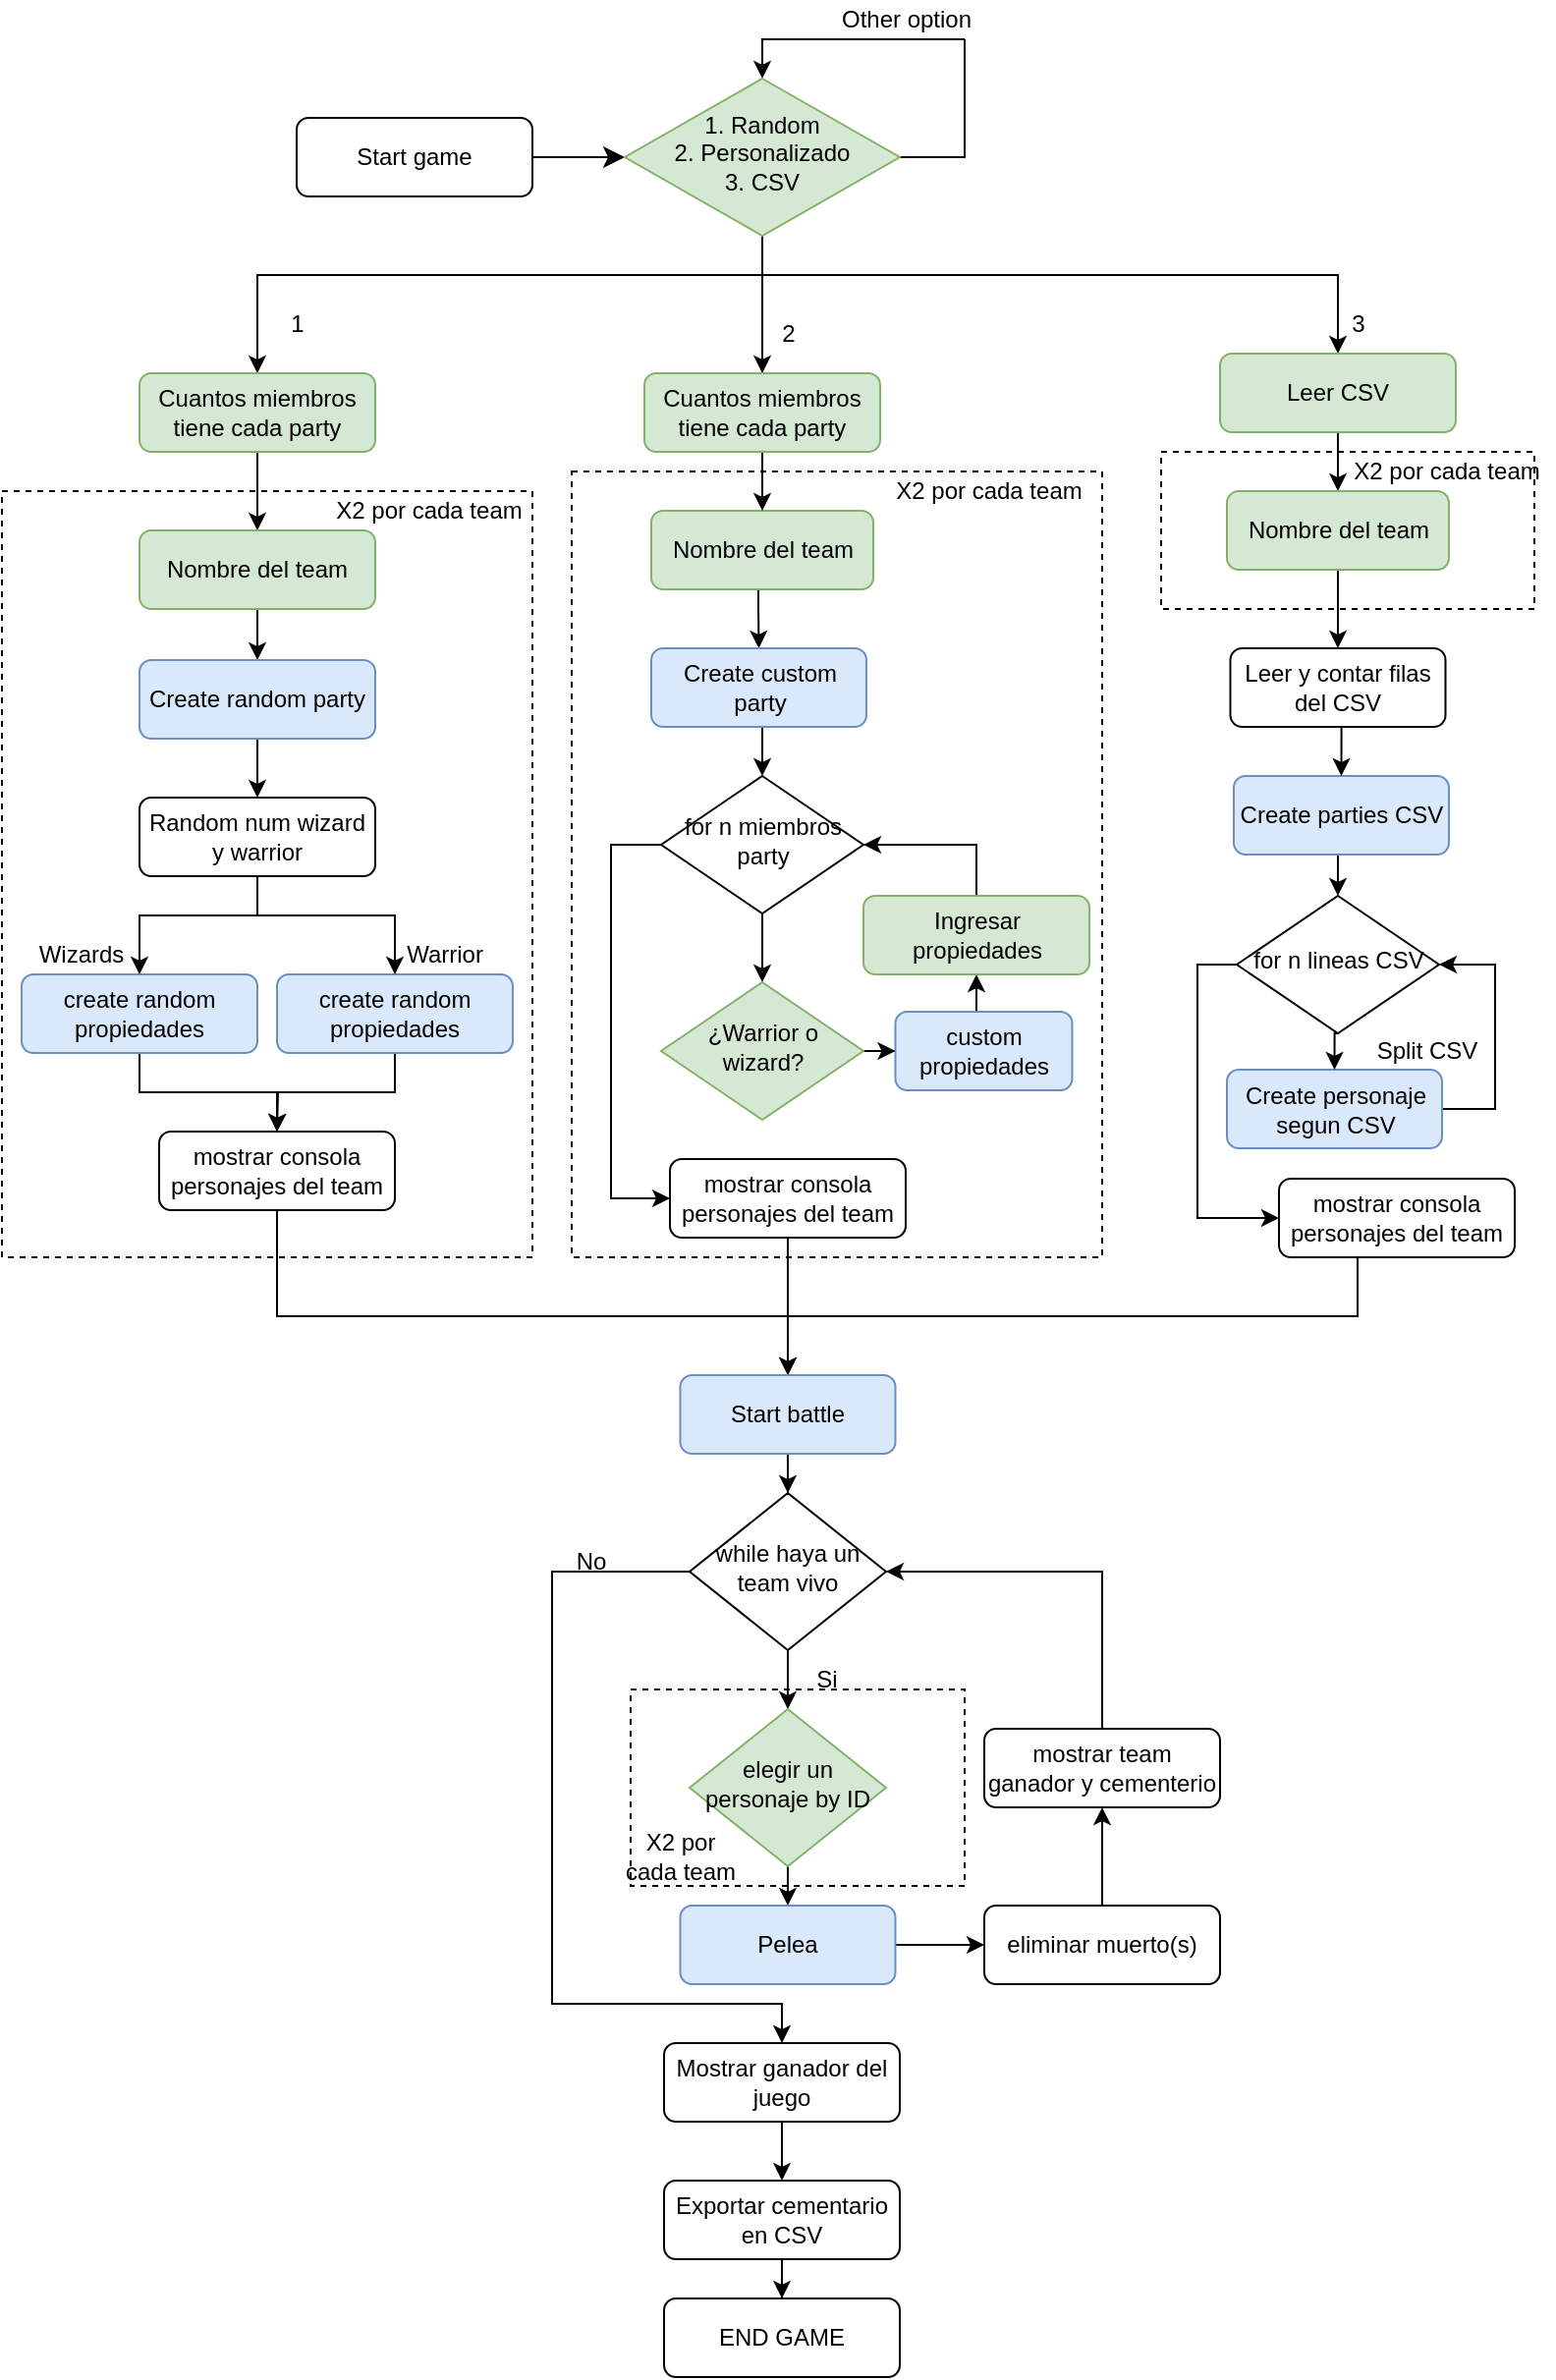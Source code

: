<mxfile version="19.0.3" type="github">
  <diagram id="C5RBs43oDa-KdzZeNtuy" name="Page-1">
    <mxGraphModel dx="2249" dy="786" grid="1" gridSize="10" guides="1" tooltips="1" connect="1" arrows="1" fold="1" page="1" pageScale="1" pageWidth="827" pageHeight="1169" math="0" shadow="0">
      <root>
        <mxCell id="WIyWlLk6GJQsqaUBKTNV-0" />
        <mxCell id="WIyWlLk6GJQsqaUBKTNV-1" parent="WIyWlLk6GJQsqaUBKTNV-0" />
        <mxCell id="nhAGkf4_ega8vYeWedQZ-113" value="" style="rounded=0;whiteSpace=wrap;html=1;dashed=1;" vertex="1" parent="WIyWlLk6GJQsqaUBKTNV-1">
          <mxGeometry x="-490" y="880" width="170" height="100" as="geometry" />
        </mxCell>
        <mxCell id="nhAGkf4_ega8vYeWedQZ-70" value="" style="rounded=0;whiteSpace=wrap;html=1;dashed=1;" vertex="1" parent="WIyWlLk6GJQsqaUBKTNV-1">
          <mxGeometry x="-220" y="250" width="190" height="80" as="geometry" />
        </mxCell>
        <mxCell id="nhAGkf4_ega8vYeWedQZ-63" value="" style="rounded=0;whiteSpace=wrap;html=1;dashed=1;" vertex="1" parent="WIyWlLk6GJQsqaUBKTNV-1">
          <mxGeometry x="-520" y="260" width="270" height="400" as="geometry" />
        </mxCell>
        <mxCell id="nhAGkf4_ega8vYeWedQZ-58" value="" style="rounded=0;whiteSpace=wrap;html=1;dashed=1;" vertex="1" parent="WIyWlLk6GJQsqaUBKTNV-1">
          <mxGeometry x="-810" y="270" width="270" height="390" as="geometry" />
        </mxCell>
        <mxCell id="WIyWlLk6GJQsqaUBKTNV-2" value="" style="rounded=0;html=1;jettySize=auto;orthogonalLoop=1;fontSize=11;endArrow=classic;endFill=1;endSize=8;strokeWidth=1;shadow=0;labelBackgroundColor=none;edgeStyle=orthogonalEdgeStyle;" parent="WIyWlLk6GJQsqaUBKTNV-1" source="WIyWlLk6GJQsqaUBKTNV-3" target="WIyWlLk6GJQsqaUBKTNV-6" edge="1">
          <mxGeometry relative="1" as="geometry" />
        </mxCell>
        <mxCell id="WIyWlLk6GJQsqaUBKTNV-3" value="Start game" style="rounded=1;whiteSpace=wrap;html=1;fontSize=12;glass=0;strokeWidth=1;shadow=0;" parent="WIyWlLk6GJQsqaUBKTNV-1" vertex="1">
          <mxGeometry x="-660" y="80" width="120" height="40" as="geometry" />
        </mxCell>
        <mxCell id="nhAGkf4_ega8vYeWedQZ-29" style="edgeStyle=orthogonalEdgeStyle;rounded=0;orthogonalLoop=1;jettySize=auto;html=1;entryX=0.5;entryY=0;entryDx=0;entryDy=0;" edge="1" parent="WIyWlLk6GJQsqaUBKTNV-1" source="WIyWlLk6GJQsqaUBKTNV-6" target="WIyWlLk6GJQsqaUBKTNV-7">
          <mxGeometry relative="1" as="geometry">
            <Array as="points">
              <mxPoint x="-423" y="160" />
              <mxPoint x="-680" y="160" />
            </Array>
          </mxGeometry>
        </mxCell>
        <mxCell id="nhAGkf4_ega8vYeWedQZ-30" style="edgeStyle=orthogonalEdgeStyle;rounded=0;orthogonalLoop=1;jettySize=auto;html=1;exitX=0.5;exitY=1;exitDx=0;exitDy=0;" edge="1" parent="WIyWlLk6GJQsqaUBKTNV-1" source="WIyWlLk6GJQsqaUBKTNV-6" target="nhAGkf4_ega8vYeWedQZ-20">
          <mxGeometry relative="1" as="geometry" />
        </mxCell>
        <mxCell id="nhAGkf4_ega8vYeWedQZ-31" style="edgeStyle=orthogonalEdgeStyle;rounded=0;orthogonalLoop=1;jettySize=auto;html=1;" edge="1" parent="WIyWlLk6GJQsqaUBKTNV-1" source="WIyWlLk6GJQsqaUBKTNV-6" target="nhAGkf4_ega8vYeWedQZ-0">
          <mxGeometry relative="1" as="geometry">
            <Array as="points">
              <mxPoint x="-423" y="160" />
              <mxPoint x="-130" y="160" />
            </Array>
          </mxGeometry>
        </mxCell>
        <mxCell id="nhAGkf4_ega8vYeWedQZ-65" style="edgeStyle=orthogonalEdgeStyle;rounded=0;orthogonalLoop=1;jettySize=auto;html=1;exitX=1;exitY=0.5;exitDx=0;exitDy=0;endArrow=none;endFill=0;" edge="1" parent="WIyWlLk6GJQsqaUBKTNV-1" source="WIyWlLk6GJQsqaUBKTNV-6">
          <mxGeometry relative="1" as="geometry">
            <mxPoint x="-320" y="40" as="targetPoint" />
            <Array as="points">
              <mxPoint x="-320" y="100" />
            </Array>
          </mxGeometry>
        </mxCell>
        <mxCell id="nhAGkf4_ega8vYeWedQZ-66" style="edgeStyle=orthogonalEdgeStyle;rounded=0;orthogonalLoop=1;jettySize=auto;html=1;exitX=0.5;exitY=0;exitDx=0;exitDy=0;endArrow=none;endFill=0;startArrow=classic;startFill=1;" edge="1" parent="WIyWlLk6GJQsqaUBKTNV-1" source="WIyWlLk6GJQsqaUBKTNV-6">
          <mxGeometry relative="1" as="geometry">
            <mxPoint x="-320" y="40" as="targetPoint" />
            <Array as="points">
              <mxPoint x="-423" y="40" />
            </Array>
          </mxGeometry>
        </mxCell>
        <mxCell id="WIyWlLk6GJQsqaUBKTNV-6" value="1. Random&lt;br&gt;2. Personalizado&lt;br&gt;3. CSV" style="rhombus;whiteSpace=wrap;html=1;shadow=0;fontFamily=Helvetica;fontSize=12;align=center;strokeWidth=1;spacing=6;spacingTop=-4;fillColor=#d5e8d4;strokeColor=#82b366;" parent="WIyWlLk6GJQsqaUBKTNV-1" vertex="1">
          <mxGeometry x="-493" y="60" width="140" height="80" as="geometry" />
        </mxCell>
        <mxCell id="nhAGkf4_ega8vYeWedQZ-32" style="edgeStyle=orthogonalEdgeStyle;rounded=0;orthogonalLoop=1;jettySize=auto;html=1;exitX=0.5;exitY=1;exitDx=0;exitDy=0;" edge="1" parent="WIyWlLk6GJQsqaUBKTNV-1" source="WIyWlLk6GJQsqaUBKTNV-7" target="nhAGkf4_ega8vYeWedQZ-9">
          <mxGeometry relative="1" as="geometry" />
        </mxCell>
        <mxCell id="WIyWlLk6GJQsqaUBKTNV-7" value="Cuantos miembros tiene cada party" style="rounded=1;whiteSpace=wrap;html=1;fontSize=12;glass=0;strokeWidth=1;shadow=0;fillColor=#d5e8d4;strokeColor=#82b366;" parent="WIyWlLk6GJQsqaUBKTNV-1" vertex="1">
          <mxGeometry x="-740" y="210" width="120" height="40" as="geometry" />
        </mxCell>
        <mxCell id="Xes6MF6YQogt8XBGIQ9O-4" value="Wizards" style="text;html=1;align=center;verticalAlign=middle;resizable=0;points=[];autosize=1;strokeColor=none;fillColor=none;" parent="WIyWlLk6GJQsqaUBKTNV-1" vertex="1">
          <mxGeometry x="-800" y="496" width="60" height="20" as="geometry" />
        </mxCell>
        <mxCell id="nhAGkf4_ega8vYeWedQZ-37" style="edgeStyle=orthogonalEdgeStyle;rounded=0;orthogonalLoop=1;jettySize=auto;html=1;exitX=0.5;exitY=1;exitDx=0;exitDy=0;" edge="1" parent="WIyWlLk6GJQsqaUBKTNV-1" source="Xes6MF6YQogt8XBGIQ9O-5" target="nhAGkf4_ega8vYeWedQZ-24">
          <mxGeometry relative="1" as="geometry">
            <Array as="points">
              <mxPoint x="-610" y="576" />
              <mxPoint x="-670" y="576" />
            </Array>
          </mxGeometry>
        </mxCell>
        <mxCell id="Xes6MF6YQogt8XBGIQ9O-5" value="create random propiedades" style="rounded=1;whiteSpace=wrap;html=1;fontSize=12;glass=0;strokeWidth=1;shadow=0;fillColor=#dae8fc;strokeColor=#6c8ebf;" parent="WIyWlLk6GJQsqaUBKTNV-1" vertex="1">
          <mxGeometry x="-670" y="516" width="120" height="40" as="geometry" />
        </mxCell>
        <mxCell id="nhAGkf4_ega8vYeWedQZ-44" style="edgeStyle=orthogonalEdgeStyle;rounded=0;orthogonalLoop=1;jettySize=auto;html=1;exitX=0.5;exitY=1;exitDx=0;exitDy=0;" edge="1" parent="WIyWlLk6GJQsqaUBKTNV-1" source="Xes6MF6YQogt8XBGIQ9O-7">
          <mxGeometry relative="1" as="geometry">
            <mxPoint x="-670" y="596" as="targetPoint" />
          </mxGeometry>
        </mxCell>
        <mxCell id="Xes6MF6YQogt8XBGIQ9O-7" value="create random propiedades" style="rounded=1;whiteSpace=wrap;html=1;fontSize=12;glass=0;strokeWidth=1;shadow=0;fillColor=#dae8fc;strokeColor=#6c8ebf;" parent="WIyWlLk6GJQsqaUBKTNV-1" vertex="1">
          <mxGeometry x="-800" y="516" width="120" height="40" as="geometry" />
        </mxCell>
        <mxCell id="nhAGkf4_ega8vYeWedQZ-96" style="edgeStyle=orthogonalEdgeStyle;rounded=0;orthogonalLoop=1;jettySize=auto;html=1;exitX=0.5;exitY=1;exitDx=0;exitDy=0;entryX=0.5;entryY=0;entryDx=0;entryDy=0;startArrow=none;startFill=0;endArrow=classic;endFill=1;" edge="1" parent="WIyWlLk6GJQsqaUBKTNV-1" source="Xes6MF6YQogt8XBGIQ9O-19" target="nhAGkf4_ega8vYeWedQZ-95">
          <mxGeometry relative="1" as="geometry" />
        </mxCell>
        <mxCell id="nhAGkf4_ega8vYeWedQZ-109" style="edgeStyle=orthogonalEdgeStyle;rounded=0;orthogonalLoop=1;jettySize=auto;html=1;exitX=0;exitY=0.5;exitDx=0;exitDy=0;entryX=0.5;entryY=0;entryDx=0;entryDy=0;startArrow=none;startFill=0;endArrow=classic;endFill=1;" edge="1" parent="WIyWlLk6GJQsqaUBKTNV-1" source="Xes6MF6YQogt8XBGIQ9O-19" target="nhAGkf4_ega8vYeWedQZ-107">
          <mxGeometry relative="1" as="geometry">
            <Array as="points">
              <mxPoint x="-530" y="820" />
              <mxPoint x="-530" y="1040" />
              <mxPoint x="-413" y="1040" />
            </Array>
          </mxGeometry>
        </mxCell>
        <mxCell id="Xes6MF6YQogt8XBGIQ9O-19" value="while haya un team vivo" style="rhombus;whiteSpace=wrap;html=1;shadow=0;fontFamily=Helvetica;fontSize=12;align=center;strokeWidth=1;spacing=6;spacingTop=-4;" parent="WIyWlLk6GJQsqaUBKTNV-1" vertex="1">
          <mxGeometry x="-460" y="780" width="100" height="80" as="geometry" />
        </mxCell>
        <mxCell id="nhAGkf4_ega8vYeWedQZ-99" style="edgeStyle=orthogonalEdgeStyle;rounded=0;orthogonalLoop=1;jettySize=auto;html=1;exitX=0.5;exitY=0;exitDx=0;exitDy=0;entryX=0.5;entryY=1;entryDx=0;entryDy=0;startArrow=none;startFill=0;endArrow=classic;endFill=1;" edge="1" parent="WIyWlLk6GJQsqaUBKTNV-1" source="Xes6MF6YQogt8XBGIQ9O-33" target="Xes6MF6YQogt8XBGIQ9O-32">
          <mxGeometry relative="1" as="geometry" />
        </mxCell>
        <mxCell id="Xes6MF6YQogt8XBGIQ9O-33" value="eliminar muerto(s)" style="rounded=1;whiteSpace=wrap;html=1;fontSize=12;glass=0;strokeWidth=1;shadow=0;" parent="WIyWlLk6GJQsqaUBKTNV-1" vertex="1">
          <mxGeometry x="-310" y="990" width="120" height="40" as="geometry" />
        </mxCell>
        <mxCell id="Xes6MF6YQogt8XBGIQ9O-36" style="edgeStyle=orthogonalEdgeStyle;rounded=0;orthogonalLoop=1;jettySize=auto;html=1;exitX=0.5;exitY=0;exitDx=0;exitDy=0;entryX=1;entryY=0.5;entryDx=0;entryDy=0;" parent="WIyWlLk6GJQsqaUBKTNV-1" source="Xes6MF6YQogt8XBGIQ9O-32" target="Xes6MF6YQogt8XBGIQ9O-19" edge="1">
          <mxGeometry relative="1" as="geometry">
            <mxPoint x="-10" y="830" as="targetPoint" />
          </mxGeometry>
        </mxCell>
        <mxCell id="Xes6MF6YQogt8XBGIQ9O-32" value="mostrar team ganador y cementerio" style="rounded=1;whiteSpace=wrap;html=1;fontSize=12;glass=0;strokeWidth=1;shadow=0;" parent="WIyWlLk6GJQsqaUBKTNV-1" vertex="1">
          <mxGeometry x="-310" y="900" width="120" height="40" as="geometry" />
        </mxCell>
        <mxCell id="nhAGkf4_ega8vYeWedQZ-74" style="edgeStyle=orthogonalEdgeStyle;rounded=0;orthogonalLoop=1;jettySize=auto;html=1;entryX=0.5;entryY=0;entryDx=0;entryDy=0;startArrow=none;startFill=0;endArrow=classic;endFill=1;" edge="1" parent="WIyWlLk6GJQsqaUBKTNV-1" source="nhAGkf4_ega8vYeWedQZ-0" target="nhAGkf4_ega8vYeWedQZ-69">
          <mxGeometry relative="1" as="geometry" />
        </mxCell>
        <mxCell id="nhAGkf4_ega8vYeWedQZ-0" value="Leer CSV" style="rounded=1;whiteSpace=wrap;html=1;fontSize=12;glass=0;strokeWidth=1;shadow=0;fillColor=#d5e8d4;strokeColor=#82b366;" vertex="1" parent="WIyWlLk6GJQsqaUBKTNV-1">
          <mxGeometry x="-190" y="200" width="120" height="40" as="geometry" />
        </mxCell>
        <mxCell id="nhAGkf4_ega8vYeWedQZ-2" value="3" style="text;html=1;align=center;verticalAlign=middle;resizable=0;points=[];autosize=1;strokeColor=none;fillColor=none;" vertex="1" parent="WIyWlLk6GJQsqaUBKTNV-1">
          <mxGeometry x="-130" y="175" width="20" height="20" as="geometry" />
        </mxCell>
        <mxCell id="nhAGkf4_ega8vYeWedQZ-4" value="Other option" style="text;html=1;align=center;verticalAlign=middle;resizable=0;points=[];autosize=1;strokeColor=none;fillColor=none;" vertex="1" parent="WIyWlLk6GJQsqaUBKTNV-1">
          <mxGeometry x="-390" y="20" width="80" height="20" as="geometry" />
        </mxCell>
        <mxCell id="nhAGkf4_ega8vYeWedQZ-7" value="1" style="text;html=1;align=center;verticalAlign=middle;resizable=0;points=[];autosize=1;strokeColor=none;fillColor=none;" vertex="1" parent="WIyWlLk6GJQsqaUBKTNV-1">
          <mxGeometry x="-670" y="175" width="20" height="20" as="geometry" />
        </mxCell>
        <mxCell id="nhAGkf4_ega8vYeWedQZ-8" value="2" style="text;html=1;align=center;verticalAlign=middle;resizable=0;points=[];autosize=1;strokeColor=none;fillColor=none;" vertex="1" parent="WIyWlLk6GJQsqaUBKTNV-1">
          <mxGeometry x="-420" y="180" width="20" height="20" as="geometry" />
        </mxCell>
        <mxCell id="nhAGkf4_ega8vYeWedQZ-33" style="edgeStyle=orthogonalEdgeStyle;rounded=0;orthogonalLoop=1;jettySize=auto;html=1;entryX=0.5;entryY=0;entryDx=0;entryDy=0;" edge="1" parent="WIyWlLk6GJQsqaUBKTNV-1" source="nhAGkf4_ega8vYeWedQZ-9" target="nhAGkf4_ega8vYeWedQZ-14">
          <mxGeometry relative="1" as="geometry" />
        </mxCell>
        <mxCell id="nhAGkf4_ega8vYeWedQZ-9" value="Nombre del team" style="rounded=1;whiteSpace=wrap;html=1;fontSize=12;glass=0;strokeWidth=1;shadow=0;fillColor=#d5e8d4;strokeColor=#82b366;" vertex="1" parent="WIyWlLk6GJQsqaUBKTNV-1">
          <mxGeometry x="-740" y="290" width="120" height="40" as="geometry" />
        </mxCell>
        <mxCell id="nhAGkf4_ega8vYeWedQZ-39" style="edgeStyle=orthogonalEdgeStyle;rounded=0;orthogonalLoop=1;jettySize=auto;html=1;entryX=0.5;entryY=0;entryDx=0;entryDy=0;exitX=0.5;exitY=1;exitDx=0;exitDy=0;" edge="1" parent="WIyWlLk6GJQsqaUBKTNV-1" source="nhAGkf4_ega8vYeWedQZ-27" target="Xes6MF6YQogt8XBGIQ9O-5">
          <mxGeometry relative="1" as="geometry">
            <Array as="points">
              <mxPoint x="-680" y="486" />
              <mxPoint x="-610" y="486" />
            </Array>
          </mxGeometry>
        </mxCell>
        <mxCell id="nhAGkf4_ega8vYeWedQZ-41" style="edgeStyle=orthogonalEdgeStyle;rounded=0;orthogonalLoop=1;jettySize=auto;html=1;exitX=0.5;exitY=1;exitDx=0;exitDy=0;" edge="1" parent="WIyWlLk6GJQsqaUBKTNV-1" source="nhAGkf4_ega8vYeWedQZ-27" target="Xes6MF6YQogt8XBGIQ9O-7">
          <mxGeometry relative="1" as="geometry">
            <Array as="points">
              <mxPoint x="-680" y="456" />
              <mxPoint x="-680" y="486" />
              <mxPoint x="-760" y="486" />
            </Array>
          </mxGeometry>
        </mxCell>
        <mxCell id="nhAGkf4_ega8vYeWedQZ-43" style="edgeStyle=orthogonalEdgeStyle;rounded=0;orthogonalLoop=1;jettySize=auto;html=1;entryX=0.5;entryY=0;entryDx=0;entryDy=0;" edge="1" parent="WIyWlLk6GJQsqaUBKTNV-1" source="nhAGkf4_ega8vYeWedQZ-14" target="nhAGkf4_ega8vYeWedQZ-27">
          <mxGeometry relative="1" as="geometry" />
        </mxCell>
        <mxCell id="nhAGkf4_ega8vYeWedQZ-14" value="Create random party" style="rounded=1;whiteSpace=wrap;html=1;fontSize=12;glass=0;strokeWidth=1;shadow=0;fillColor=#dae8fc;strokeColor=#6c8ebf;" vertex="1" parent="WIyWlLk6GJQsqaUBKTNV-1">
          <mxGeometry x="-740" y="356" width="120" height="40" as="geometry" />
        </mxCell>
        <mxCell id="nhAGkf4_ega8vYeWedQZ-19" value="Warrior" style="text;html=1;align=center;verticalAlign=middle;resizable=0;points=[];autosize=1;strokeColor=none;fillColor=none;" vertex="1" parent="WIyWlLk6GJQsqaUBKTNV-1">
          <mxGeometry x="-610" y="496" width="50" height="20" as="geometry" />
        </mxCell>
        <mxCell id="nhAGkf4_ega8vYeWedQZ-62" style="edgeStyle=orthogonalEdgeStyle;rounded=0;orthogonalLoop=1;jettySize=auto;html=1;entryX=0.5;entryY=0;entryDx=0;entryDy=0;" edge="1" parent="WIyWlLk6GJQsqaUBKTNV-1" source="nhAGkf4_ega8vYeWedQZ-21" target="nhAGkf4_ega8vYeWedQZ-59">
          <mxGeometry relative="1" as="geometry">
            <Array as="points">
              <mxPoint x="-425" y="330" />
              <mxPoint x="-425" y="330" />
            </Array>
          </mxGeometry>
        </mxCell>
        <mxCell id="nhAGkf4_ega8vYeWedQZ-21" value="Nombre del team" style="rounded=1;whiteSpace=wrap;html=1;fontSize=12;glass=0;strokeWidth=1;shadow=0;fillColor=#d5e8d4;strokeColor=#82b366;" vertex="1" parent="WIyWlLk6GJQsqaUBKTNV-1">
          <mxGeometry x="-479.5" y="280" width="113" height="40" as="geometry" />
        </mxCell>
        <mxCell id="nhAGkf4_ega8vYeWedQZ-90" style="edgeStyle=orthogonalEdgeStyle;rounded=0;orthogonalLoop=1;jettySize=auto;html=1;entryX=0.5;entryY=0;entryDx=0;entryDy=0;startArrow=none;startFill=0;endArrow=classic;endFill=1;" edge="1" parent="WIyWlLk6GJQsqaUBKTNV-1" source="nhAGkf4_ega8vYeWedQZ-24" target="nhAGkf4_ega8vYeWedQZ-89">
          <mxGeometry relative="1" as="geometry">
            <Array as="points">
              <mxPoint x="-670" y="690" />
              <mxPoint x="-410" y="690" />
            </Array>
          </mxGeometry>
        </mxCell>
        <mxCell id="nhAGkf4_ega8vYeWedQZ-24" value="mostrar consola personajes del team" style="rounded=1;whiteSpace=wrap;html=1;fontSize=12;glass=0;strokeWidth=1;shadow=0;" vertex="1" parent="WIyWlLk6GJQsqaUBKTNV-1">
          <mxGeometry x="-730" y="596" width="120" height="40" as="geometry" />
        </mxCell>
        <mxCell id="nhAGkf4_ega8vYeWedQZ-27" value="Random num wizard y warrior" style="rounded=1;whiteSpace=wrap;html=1;fontSize=12;glass=0;strokeWidth=1;shadow=0;" vertex="1" parent="WIyWlLk6GJQsqaUBKTNV-1">
          <mxGeometry x="-740" y="426" width="120" height="40" as="geometry" />
        </mxCell>
        <mxCell id="nhAGkf4_ega8vYeWedQZ-34" style="edgeStyle=orthogonalEdgeStyle;rounded=0;orthogonalLoop=1;jettySize=auto;html=1;entryX=0.5;entryY=0;entryDx=0;entryDy=0;" edge="1" parent="WIyWlLk6GJQsqaUBKTNV-1" source="nhAGkf4_ega8vYeWedQZ-20" target="nhAGkf4_ega8vYeWedQZ-21">
          <mxGeometry relative="1" as="geometry" />
        </mxCell>
        <mxCell id="nhAGkf4_ega8vYeWedQZ-20" value="Cuantos miembros tiene cada party" style="rounded=1;whiteSpace=wrap;html=1;fontSize=12;glass=0;strokeWidth=1;shadow=0;fillColor=#d5e8d4;strokeColor=#82b366;" vertex="1" parent="WIyWlLk6GJQsqaUBKTNV-1">
          <mxGeometry x="-483" y="210" width="120" height="40" as="geometry" />
        </mxCell>
        <mxCell id="nhAGkf4_ega8vYeWedQZ-49" style="edgeStyle=orthogonalEdgeStyle;rounded=0;orthogonalLoop=1;jettySize=auto;html=1;exitX=0.5;exitY=1;exitDx=0;exitDy=0;" edge="1" parent="WIyWlLk6GJQsqaUBKTNV-1" source="nhAGkf4_ega8vYeWedQZ-46" target="nhAGkf4_ega8vYeWedQZ-48">
          <mxGeometry relative="1" as="geometry" />
        </mxCell>
        <mxCell id="nhAGkf4_ega8vYeWedQZ-57" style="edgeStyle=orthogonalEdgeStyle;rounded=0;orthogonalLoop=1;jettySize=auto;html=1;entryX=0;entryY=0.5;entryDx=0;entryDy=0;" edge="1" parent="WIyWlLk6GJQsqaUBKTNV-1" source="nhAGkf4_ega8vYeWedQZ-46" target="nhAGkf4_ega8vYeWedQZ-56">
          <mxGeometry relative="1" as="geometry">
            <Array as="points">
              <mxPoint x="-500" y="450" />
              <mxPoint x="-500" y="630" />
            </Array>
          </mxGeometry>
        </mxCell>
        <mxCell id="nhAGkf4_ega8vYeWedQZ-46" value="for n miembros party" style="rhombus;whiteSpace=wrap;html=1;shadow=0;fontFamily=Helvetica;fontSize=12;align=center;strokeWidth=1;spacing=6;spacingTop=-4;" vertex="1" parent="WIyWlLk6GJQsqaUBKTNV-1">
          <mxGeometry x="-474.5" y="415" width="103" height="70" as="geometry" />
        </mxCell>
        <mxCell id="nhAGkf4_ega8vYeWedQZ-51" style="edgeStyle=orthogonalEdgeStyle;rounded=0;orthogonalLoop=1;jettySize=auto;html=1;entryX=0;entryY=0.5;entryDx=0;entryDy=0;" edge="1" parent="WIyWlLk6GJQsqaUBKTNV-1" source="nhAGkf4_ega8vYeWedQZ-48" target="nhAGkf4_ega8vYeWedQZ-50">
          <mxGeometry relative="1" as="geometry" />
        </mxCell>
        <mxCell id="nhAGkf4_ega8vYeWedQZ-48" value="¿Warrior o wizard?" style="rhombus;whiteSpace=wrap;html=1;shadow=0;fontFamily=Helvetica;fontSize=12;align=center;strokeWidth=1;spacing=6;spacingTop=-4;fillColor=#d5e8d4;strokeColor=#82b366;" vertex="1" parent="WIyWlLk6GJQsqaUBKTNV-1">
          <mxGeometry x="-474.5" y="520" width="103" height="70" as="geometry" />
        </mxCell>
        <mxCell id="nhAGkf4_ega8vYeWedQZ-110" style="edgeStyle=orthogonalEdgeStyle;rounded=0;orthogonalLoop=1;jettySize=auto;html=1;exitX=0.5;exitY=0;exitDx=0;exitDy=0;startArrow=none;startFill=0;endArrow=classic;endFill=1;entryX=0.5;entryY=1;entryDx=0;entryDy=0;" edge="1" parent="WIyWlLk6GJQsqaUBKTNV-1" source="nhAGkf4_ega8vYeWedQZ-50" target="nhAGkf4_ega8vYeWedQZ-53">
          <mxGeometry relative="1" as="geometry" />
        </mxCell>
        <mxCell id="nhAGkf4_ega8vYeWedQZ-50" value="custom propiedades" style="rounded=1;whiteSpace=wrap;html=1;fontSize=12;glass=0;strokeWidth=1;shadow=0;fillColor=#dae8fc;strokeColor=#6c8ebf;" vertex="1" parent="WIyWlLk6GJQsqaUBKTNV-1">
          <mxGeometry x="-355.25" y="535" width="90" height="40" as="geometry" />
        </mxCell>
        <mxCell id="nhAGkf4_ega8vYeWedQZ-55" style="edgeStyle=orthogonalEdgeStyle;rounded=0;orthogonalLoop=1;jettySize=auto;html=1;exitX=0.5;exitY=0;exitDx=0;exitDy=0;entryX=1;entryY=0.5;entryDx=0;entryDy=0;" edge="1" parent="WIyWlLk6GJQsqaUBKTNV-1" source="nhAGkf4_ega8vYeWedQZ-53" target="nhAGkf4_ega8vYeWedQZ-46">
          <mxGeometry relative="1" as="geometry" />
        </mxCell>
        <mxCell id="nhAGkf4_ega8vYeWedQZ-53" value="Ingresar propiedades" style="rounded=1;whiteSpace=wrap;html=1;fontSize=12;glass=0;strokeWidth=1;shadow=0;fillColor=#d5e8d4;strokeColor=#82b366;" vertex="1" parent="WIyWlLk6GJQsqaUBKTNV-1">
          <mxGeometry x="-371.5" y="476" width="115" height="40" as="geometry" />
        </mxCell>
        <mxCell id="nhAGkf4_ega8vYeWedQZ-93" style="edgeStyle=orthogonalEdgeStyle;rounded=0;orthogonalLoop=1;jettySize=auto;html=1;exitX=0.5;exitY=1;exitDx=0;exitDy=0;startArrow=none;startFill=0;endArrow=classic;endFill=1;" edge="1" parent="WIyWlLk6GJQsqaUBKTNV-1" source="nhAGkf4_ega8vYeWedQZ-56" target="nhAGkf4_ega8vYeWedQZ-89">
          <mxGeometry relative="1" as="geometry" />
        </mxCell>
        <mxCell id="nhAGkf4_ega8vYeWedQZ-56" value="mostrar consola personajes del team" style="rounded=1;whiteSpace=wrap;html=1;fontSize=12;glass=0;strokeWidth=1;shadow=0;" vertex="1" parent="WIyWlLk6GJQsqaUBKTNV-1">
          <mxGeometry x="-470" y="610" width="120" height="40" as="geometry" />
        </mxCell>
        <mxCell id="nhAGkf4_ega8vYeWedQZ-61" style="edgeStyle=orthogonalEdgeStyle;rounded=0;orthogonalLoop=1;jettySize=auto;html=1;exitX=0.5;exitY=1;exitDx=0;exitDy=0;entryX=0.5;entryY=0;entryDx=0;entryDy=0;" edge="1" parent="WIyWlLk6GJQsqaUBKTNV-1" source="nhAGkf4_ega8vYeWedQZ-59" target="nhAGkf4_ega8vYeWedQZ-46">
          <mxGeometry relative="1" as="geometry" />
        </mxCell>
        <mxCell id="nhAGkf4_ega8vYeWedQZ-59" value="Create custom party" style="rounded=1;whiteSpace=wrap;html=1;fontSize=12;glass=0;strokeWidth=1;shadow=0;fillColor=#dae8fc;strokeColor=#6c8ebf;" vertex="1" parent="WIyWlLk6GJQsqaUBKTNV-1">
          <mxGeometry x="-479.5" y="350" width="109.5" height="40" as="geometry" />
        </mxCell>
        <mxCell id="nhAGkf4_ega8vYeWedQZ-67" value="X2 por cada team" style="text;html=1;align=center;verticalAlign=middle;resizable=0;points=[];autosize=1;strokeColor=none;fillColor=none;" vertex="1" parent="WIyWlLk6GJQsqaUBKTNV-1">
          <mxGeometry x="-363" y="260" width="110" height="20" as="geometry" />
        </mxCell>
        <mxCell id="nhAGkf4_ega8vYeWedQZ-68" value="X2 por cada team" style="text;html=1;align=center;verticalAlign=middle;resizable=0;points=[];autosize=1;strokeColor=none;fillColor=none;" vertex="1" parent="WIyWlLk6GJQsqaUBKTNV-1">
          <mxGeometry x="-648" y="270" width="110" height="20" as="geometry" />
        </mxCell>
        <mxCell id="nhAGkf4_ega8vYeWedQZ-76" style="edgeStyle=orthogonalEdgeStyle;rounded=0;orthogonalLoop=1;jettySize=auto;html=1;entryX=0.5;entryY=0;entryDx=0;entryDy=0;startArrow=none;startFill=0;endArrow=classic;endFill=1;" edge="1" parent="WIyWlLk6GJQsqaUBKTNV-1" source="nhAGkf4_ega8vYeWedQZ-69" target="nhAGkf4_ega8vYeWedQZ-75">
          <mxGeometry relative="1" as="geometry" />
        </mxCell>
        <mxCell id="nhAGkf4_ega8vYeWedQZ-69" value="Nombre del team" style="rounded=1;whiteSpace=wrap;html=1;fontSize=12;glass=0;strokeWidth=1;shadow=0;fillColor=#d5e8d4;strokeColor=#82b366;" vertex="1" parent="WIyWlLk6GJQsqaUBKTNV-1">
          <mxGeometry x="-186.5" y="270" width="113" height="40" as="geometry" />
        </mxCell>
        <mxCell id="nhAGkf4_ega8vYeWedQZ-71" value="X2 por cada team" style="text;html=1;align=center;verticalAlign=middle;resizable=0;points=[];autosize=1;strokeColor=none;fillColor=none;" vertex="1" parent="WIyWlLk6GJQsqaUBKTNV-1">
          <mxGeometry x="-130" y="250" width="110" height="20" as="geometry" />
        </mxCell>
        <mxCell id="nhAGkf4_ega8vYeWedQZ-87" style="edgeStyle=orthogonalEdgeStyle;rounded=0;orthogonalLoop=1;jettySize=auto;html=1;exitX=0.5;exitY=1;exitDx=0;exitDy=0;entryX=0.5;entryY=0;entryDx=0;entryDy=0;startArrow=none;startFill=0;endArrow=classic;endFill=1;" edge="1" parent="WIyWlLk6GJQsqaUBKTNV-1" source="nhAGkf4_ega8vYeWedQZ-72" target="nhAGkf4_ega8vYeWedQZ-79">
          <mxGeometry relative="1" as="geometry" />
        </mxCell>
        <mxCell id="nhAGkf4_ega8vYeWedQZ-72" value="Create parties CSV" style="rounded=1;whiteSpace=wrap;html=1;fontSize=12;glass=0;strokeWidth=1;shadow=0;fillColor=#dae8fc;strokeColor=#6c8ebf;" vertex="1" parent="WIyWlLk6GJQsqaUBKTNV-1">
          <mxGeometry x="-183" y="415" width="109.5" height="40" as="geometry" />
        </mxCell>
        <mxCell id="nhAGkf4_ega8vYeWedQZ-88" style="edgeStyle=orthogonalEdgeStyle;rounded=0;orthogonalLoop=1;jettySize=auto;html=1;exitX=0.5;exitY=1;exitDx=0;exitDy=0;entryX=0.5;entryY=0;entryDx=0;entryDy=0;startArrow=none;startFill=0;endArrow=classic;endFill=1;" edge="1" parent="WIyWlLk6GJQsqaUBKTNV-1" source="nhAGkf4_ega8vYeWedQZ-75" target="nhAGkf4_ega8vYeWedQZ-72">
          <mxGeometry relative="1" as="geometry" />
        </mxCell>
        <mxCell id="nhAGkf4_ega8vYeWedQZ-75" value="Leer y contar filas del CSV" style="rounded=1;whiteSpace=wrap;html=1;fontSize=12;glass=0;strokeWidth=1;shadow=0;" vertex="1" parent="WIyWlLk6GJQsqaUBKTNV-1">
          <mxGeometry x="-184.75" y="350" width="109.5" height="40" as="geometry" />
        </mxCell>
        <mxCell id="nhAGkf4_ega8vYeWedQZ-82" style="edgeStyle=orthogonalEdgeStyle;rounded=0;orthogonalLoop=1;jettySize=auto;html=1;entryX=1;entryY=0.5;entryDx=0;entryDy=0;startArrow=none;startFill=0;endArrow=classic;endFill=1;exitX=1;exitY=0.5;exitDx=0;exitDy=0;" edge="1" parent="WIyWlLk6GJQsqaUBKTNV-1" source="nhAGkf4_ega8vYeWedQZ-78" target="nhAGkf4_ega8vYeWedQZ-79">
          <mxGeometry relative="1" as="geometry">
            <Array as="points">
              <mxPoint x="-50" y="585" />
              <mxPoint x="-50" y="511" />
            </Array>
          </mxGeometry>
        </mxCell>
        <mxCell id="nhAGkf4_ega8vYeWedQZ-78" value="Create personaje segun CSV" style="rounded=1;whiteSpace=wrap;html=1;fontSize=12;glass=0;strokeWidth=1;shadow=0;fillColor=#dae8fc;strokeColor=#6c8ebf;" vertex="1" parent="WIyWlLk6GJQsqaUBKTNV-1">
          <mxGeometry x="-186.5" y="564.5" width="109.5" height="40" as="geometry" />
        </mxCell>
        <mxCell id="nhAGkf4_ega8vYeWedQZ-86" style="edgeStyle=orthogonalEdgeStyle;rounded=0;orthogonalLoop=1;jettySize=auto;html=1;exitX=0;exitY=0.5;exitDx=0;exitDy=0;entryX=0;entryY=0.5;entryDx=0;entryDy=0;startArrow=none;startFill=0;endArrow=classic;endFill=1;" edge="1" parent="WIyWlLk6GJQsqaUBKTNV-1" source="nhAGkf4_ega8vYeWedQZ-79" target="nhAGkf4_ega8vYeWedQZ-85">
          <mxGeometry relative="1" as="geometry" />
        </mxCell>
        <mxCell id="nhAGkf4_ega8vYeWedQZ-111" style="edgeStyle=orthogonalEdgeStyle;rounded=0;orthogonalLoop=1;jettySize=auto;html=1;exitX=0.5;exitY=1;exitDx=0;exitDy=0;entryX=0.5;entryY=0;entryDx=0;entryDy=0;startArrow=none;startFill=0;endArrow=classic;endFill=1;" edge="1" parent="WIyWlLk6GJQsqaUBKTNV-1" source="nhAGkf4_ega8vYeWedQZ-79" target="nhAGkf4_ega8vYeWedQZ-78">
          <mxGeometry relative="1" as="geometry" />
        </mxCell>
        <mxCell id="nhAGkf4_ega8vYeWedQZ-79" value="for n lineas CSV" style="rhombus;whiteSpace=wrap;html=1;shadow=0;fontFamily=Helvetica;fontSize=12;align=center;strokeWidth=1;spacing=6;spacingTop=-4;" vertex="1" parent="WIyWlLk6GJQsqaUBKTNV-1">
          <mxGeometry x="-181.5" y="476" width="103" height="70" as="geometry" />
        </mxCell>
        <mxCell id="nhAGkf4_ega8vYeWedQZ-84" value="Split CSV" style="text;html=1;align=center;verticalAlign=middle;resizable=0;points=[];autosize=1;strokeColor=none;fillColor=none;" vertex="1" parent="WIyWlLk6GJQsqaUBKTNV-1">
          <mxGeometry x="-120" y="545" width="70" height="20" as="geometry" />
        </mxCell>
        <mxCell id="nhAGkf4_ega8vYeWedQZ-91" style="edgeStyle=orthogonalEdgeStyle;rounded=0;orthogonalLoop=1;jettySize=auto;html=1;exitX=0.5;exitY=1;exitDx=0;exitDy=0;startArrow=none;startFill=0;endArrow=classic;endFill=1;" edge="1" parent="WIyWlLk6GJQsqaUBKTNV-1" source="nhAGkf4_ega8vYeWedQZ-85">
          <mxGeometry relative="1" as="geometry">
            <mxPoint x="-410" y="750" as="targetPoint" />
            <Array as="points">
              <mxPoint x="-120" y="660" />
              <mxPoint x="-120" y="690" />
              <mxPoint x="-410" y="690" />
            </Array>
          </mxGeometry>
        </mxCell>
        <mxCell id="nhAGkf4_ega8vYeWedQZ-85" value="mostrar consola personajes del team" style="rounded=1;whiteSpace=wrap;html=1;fontSize=12;glass=0;strokeWidth=1;shadow=0;" vertex="1" parent="WIyWlLk6GJQsqaUBKTNV-1">
          <mxGeometry x="-160" y="620" width="120" height="40" as="geometry" />
        </mxCell>
        <mxCell id="nhAGkf4_ega8vYeWedQZ-94" style="edgeStyle=orthogonalEdgeStyle;rounded=0;orthogonalLoop=1;jettySize=auto;html=1;exitX=0.5;exitY=1;exitDx=0;exitDy=0;startArrow=none;startFill=0;endArrow=classic;endFill=1;" edge="1" parent="WIyWlLk6GJQsqaUBKTNV-1" source="nhAGkf4_ega8vYeWedQZ-89" target="Xes6MF6YQogt8XBGIQ9O-19">
          <mxGeometry relative="1" as="geometry" />
        </mxCell>
        <mxCell id="nhAGkf4_ega8vYeWedQZ-89" value="Start battle" style="rounded=1;whiteSpace=wrap;html=1;fontSize=12;glass=0;strokeWidth=1;shadow=0;fillColor=#dae8fc;strokeColor=#6c8ebf;" vertex="1" parent="WIyWlLk6GJQsqaUBKTNV-1">
          <mxGeometry x="-464.75" y="720" width="109.5" height="40" as="geometry" />
        </mxCell>
        <mxCell id="nhAGkf4_ega8vYeWedQZ-100" style="edgeStyle=orthogonalEdgeStyle;rounded=0;orthogonalLoop=1;jettySize=auto;html=1;exitX=0.5;exitY=1;exitDx=0;exitDy=0;entryX=0.5;entryY=0;entryDx=0;entryDy=0;startArrow=none;startFill=0;endArrow=classic;endFill=1;" edge="1" parent="WIyWlLk6GJQsqaUBKTNV-1" source="nhAGkf4_ega8vYeWedQZ-95" target="nhAGkf4_ega8vYeWedQZ-97">
          <mxGeometry relative="1" as="geometry" />
        </mxCell>
        <mxCell id="nhAGkf4_ega8vYeWedQZ-95" value="elegir un personaje by ID" style="rhombus;whiteSpace=wrap;html=1;shadow=0;fontFamily=Helvetica;fontSize=12;align=center;strokeWidth=1;spacing=6;spacingTop=-4;fillColor=#d5e8d4;strokeColor=#82b366;" vertex="1" parent="WIyWlLk6GJQsqaUBKTNV-1">
          <mxGeometry x="-460" y="890" width="100" height="80" as="geometry" />
        </mxCell>
        <mxCell id="nhAGkf4_ega8vYeWedQZ-98" style="edgeStyle=orthogonalEdgeStyle;rounded=0;orthogonalLoop=1;jettySize=auto;html=1;startArrow=none;startFill=0;endArrow=classic;endFill=1;" edge="1" parent="WIyWlLk6GJQsqaUBKTNV-1" source="nhAGkf4_ega8vYeWedQZ-97" target="Xes6MF6YQogt8XBGIQ9O-33">
          <mxGeometry relative="1" as="geometry" />
        </mxCell>
        <mxCell id="nhAGkf4_ega8vYeWedQZ-97" value="Pelea" style="rounded=1;whiteSpace=wrap;html=1;fontSize=12;glass=0;strokeWidth=1;shadow=0;fillColor=#dae8fc;strokeColor=#6c8ebf;" vertex="1" parent="WIyWlLk6GJQsqaUBKTNV-1">
          <mxGeometry x="-464.75" y="990" width="109.5" height="40" as="geometry" />
        </mxCell>
        <mxCell id="nhAGkf4_ega8vYeWedQZ-101" value="Si" style="text;html=1;strokeColor=none;fillColor=none;align=center;verticalAlign=middle;whiteSpace=wrap;rounded=0;dashed=1;" vertex="1" parent="WIyWlLk6GJQsqaUBKTNV-1">
          <mxGeometry x="-420" y="860" width="60" height="30" as="geometry" />
        </mxCell>
        <mxCell id="nhAGkf4_ega8vYeWedQZ-106" style="edgeStyle=orthogonalEdgeStyle;rounded=0;orthogonalLoop=1;jettySize=auto;html=1;entryX=0.5;entryY=0;entryDx=0;entryDy=0;startArrow=none;startFill=0;endArrow=classic;endFill=1;" edge="1" parent="WIyWlLk6GJQsqaUBKTNV-1" source="nhAGkf4_ega8vYeWedQZ-102" target="nhAGkf4_ega8vYeWedQZ-105">
          <mxGeometry relative="1" as="geometry" />
        </mxCell>
        <mxCell id="nhAGkf4_ega8vYeWedQZ-102" value="Exportar cementario en CSV" style="rounded=1;whiteSpace=wrap;html=1;fontSize=12;glass=0;strokeWidth=1;shadow=0;" vertex="1" parent="WIyWlLk6GJQsqaUBKTNV-1">
          <mxGeometry x="-473" y="1130" width="120" height="40" as="geometry" />
        </mxCell>
        <mxCell id="nhAGkf4_ega8vYeWedQZ-104" value="No" style="text;html=1;strokeColor=none;fillColor=none;align=center;verticalAlign=middle;whiteSpace=wrap;rounded=0;dashed=1;" vertex="1" parent="WIyWlLk6GJQsqaUBKTNV-1">
          <mxGeometry x="-540" y="800" width="60" height="30" as="geometry" />
        </mxCell>
        <mxCell id="nhAGkf4_ega8vYeWedQZ-105" value="END GAME" style="rounded=1;whiteSpace=wrap;html=1;fontSize=12;glass=0;strokeWidth=1;shadow=0;" vertex="1" parent="WIyWlLk6GJQsqaUBKTNV-1">
          <mxGeometry x="-473" y="1190" width="120" height="40" as="geometry" />
        </mxCell>
        <mxCell id="nhAGkf4_ega8vYeWedQZ-108" style="edgeStyle=orthogonalEdgeStyle;rounded=0;orthogonalLoop=1;jettySize=auto;html=1;entryX=0.5;entryY=0;entryDx=0;entryDy=0;startArrow=none;startFill=0;endArrow=classic;endFill=1;" edge="1" parent="WIyWlLk6GJQsqaUBKTNV-1" source="nhAGkf4_ega8vYeWedQZ-107" target="nhAGkf4_ega8vYeWedQZ-102">
          <mxGeometry relative="1" as="geometry" />
        </mxCell>
        <mxCell id="nhAGkf4_ega8vYeWedQZ-107" value="Mostrar ganador del juego" style="rounded=1;whiteSpace=wrap;html=1;fontSize=12;glass=0;strokeWidth=1;shadow=0;" vertex="1" parent="WIyWlLk6GJQsqaUBKTNV-1">
          <mxGeometry x="-473" y="1060" width="120" height="40" as="geometry" />
        </mxCell>
        <mxCell id="nhAGkf4_ega8vYeWedQZ-114" value="X2 por &lt;br&gt;cada team" style="text;html=1;align=center;verticalAlign=middle;resizable=0;points=[];autosize=1;strokeColor=none;fillColor=none;" vertex="1" parent="WIyWlLk6GJQsqaUBKTNV-1">
          <mxGeometry x="-500" y="950" width="70" height="30" as="geometry" />
        </mxCell>
      </root>
    </mxGraphModel>
  </diagram>
</mxfile>
